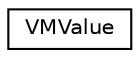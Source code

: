 digraph "Graphical Class Hierarchy"
{
  edge [fontname="Helvetica",fontsize="10",labelfontname="Helvetica",labelfontsize="10"];
  node [fontname="Helvetica",fontsize="10",shape=record];
  rankdir="LR";
  Node1 [label="VMValue",height=0.2,width=0.4,color="black", fillcolor="white", style="filled",URL="$classVata2_1_1VM_1_1VMValue.html",tooltip="Data type representing a value, which is composed of a type and a pointer to a general memory..."];
}
